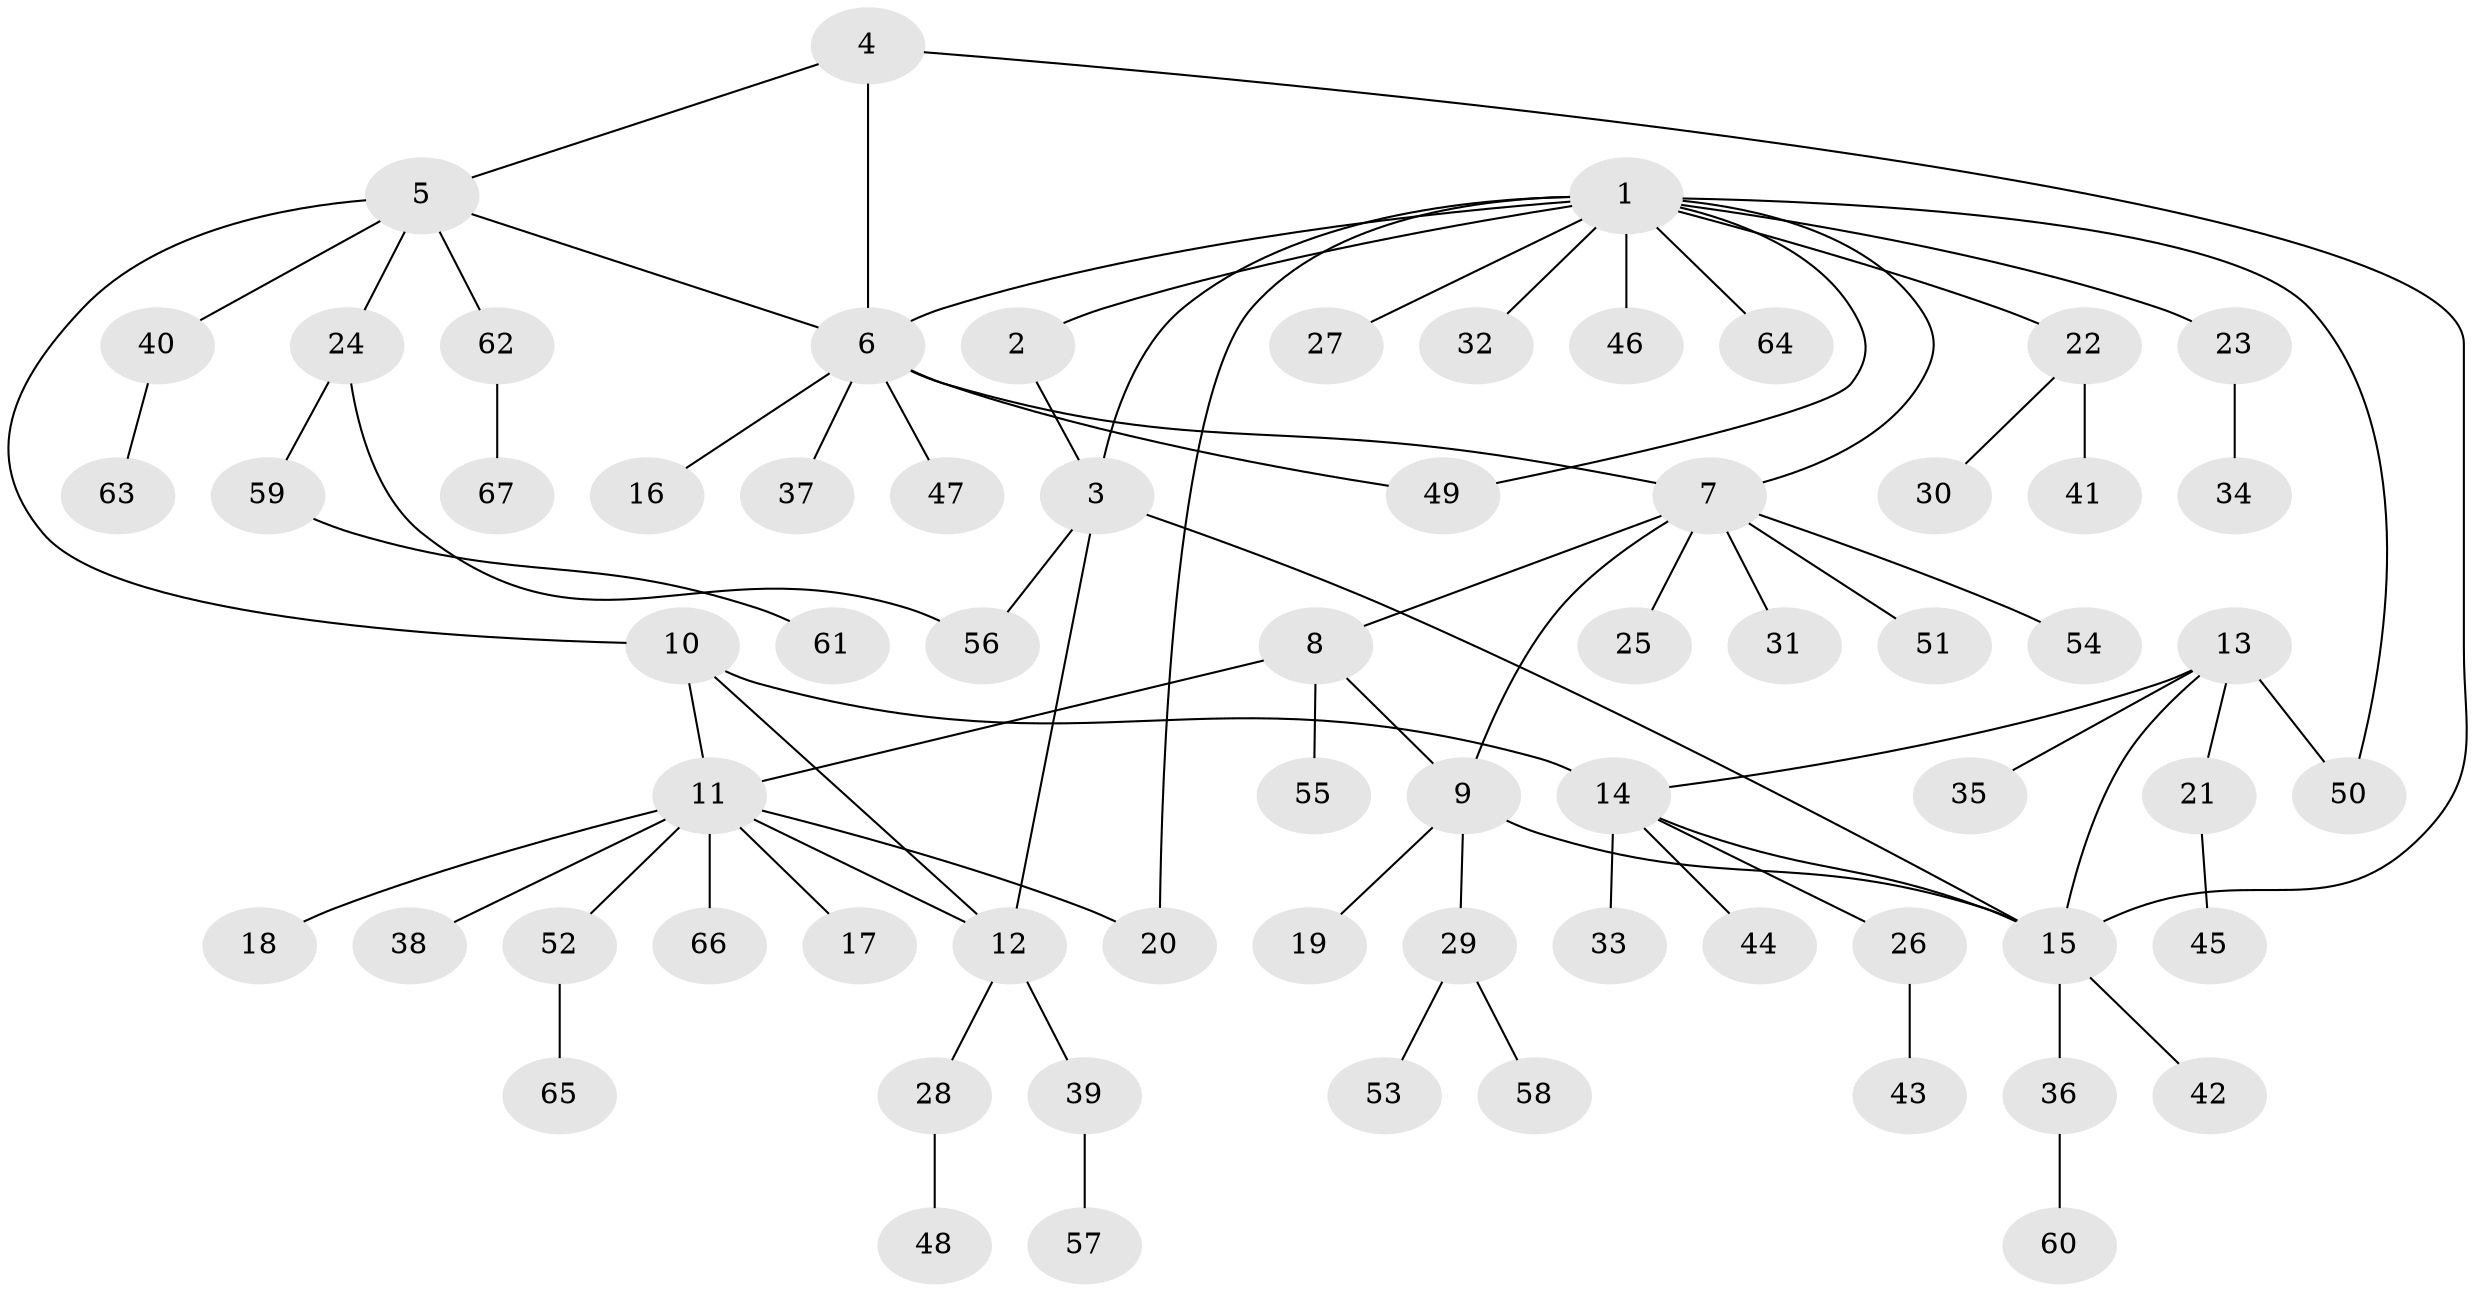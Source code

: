 // Generated by graph-tools (version 1.1) at 2025/50/03/09/25 03:50:33]
// undirected, 67 vertices, 81 edges
graph export_dot {
graph [start="1"]
  node [color=gray90,style=filled];
  1;
  2;
  3;
  4;
  5;
  6;
  7;
  8;
  9;
  10;
  11;
  12;
  13;
  14;
  15;
  16;
  17;
  18;
  19;
  20;
  21;
  22;
  23;
  24;
  25;
  26;
  27;
  28;
  29;
  30;
  31;
  32;
  33;
  34;
  35;
  36;
  37;
  38;
  39;
  40;
  41;
  42;
  43;
  44;
  45;
  46;
  47;
  48;
  49;
  50;
  51;
  52;
  53;
  54;
  55;
  56;
  57;
  58;
  59;
  60;
  61;
  62;
  63;
  64;
  65;
  66;
  67;
  1 -- 2;
  1 -- 3;
  1 -- 6;
  1 -- 7;
  1 -- 20;
  1 -- 22;
  1 -- 23;
  1 -- 27;
  1 -- 32;
  1 -- 46;
  1 -- 49;
  1 -- 50;
  1 -- 64;
  2 -- 3;
  3 -- 12;
  3 -- 15;
  3 -- 56;
  4 -- 5;
  4 -- 6;
  4 -- 15;
  5 -- 6;
  5 -- 10;
  5 -- 24;
  5 -- 40;
  5 -- 62;
  6 -- 7;
  6 -- 16;
  6 -- 37;
  6 -- 47;
  6 -- 49;
  7 -- 8;
  7 -- 9;
  7 -- 25;
  7 -- 31;
  7 -- 51;
  7 -- 54;
  8 -- 9;
  8 -- 11;
  8 -- 55;
  9 -- 15;
  9 -- 19;
  9 -- 29;
  10 -- 11;
  10 -- 12;
  10 -- 14;
  11 -- 12;
  11 -- 17;
  11 -- 18;
  11 -- 20;
  11 -- 38;
  11 -- 52;
  11 -- 66;
  12 -- 28;
  12 -- 39;
  13 -- 14;
  13 -- 15;
  13 -- 21;
  13 -- 35;
  13 -- 50;
  14 -- 15;
  14 -- 26;
  14 -- 33;
  14 -- 44;
  15 -- 36;
  15 -- 42;
  21 -- 45;
  22 -- 30;
  22 -- 41;
  23 -- 34;
  24 -- 56;
  24 -- 59;
  26 -- 43;
  28 -- 48;
  29 -- 53;
  29 -- 58;
  36 -- 60;
  39 -- 57;
  40 -- 63;
  52 -- 65;
  59 -- 61;
  62 -- 67;
}
